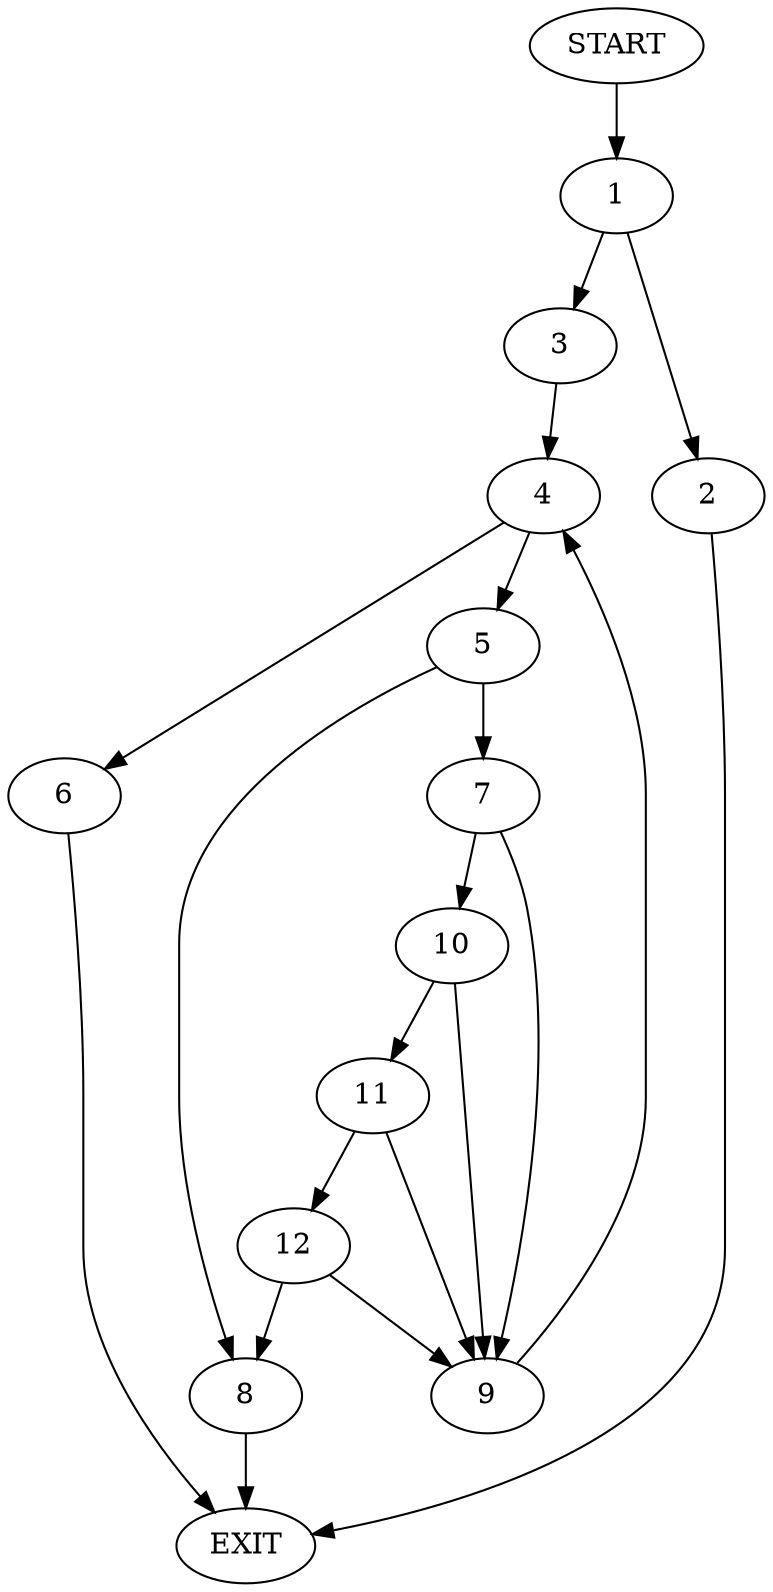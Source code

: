 digraph {
0 [label="START"]
13 [label="EXIT"]
0 -> 1
1 -> 2
1 -> 3
2 -> 13
3 -> 4
4 -> 5
4 -> 6
6 -> 13
5 -> 7
5 -> 8
7 -> 9
7 -> 10
8 -> 13
10 -> 9
10 -> 11
9 -> 4
11 -> 9
11 -> 12
12 -> 9
12 -> 8
}
